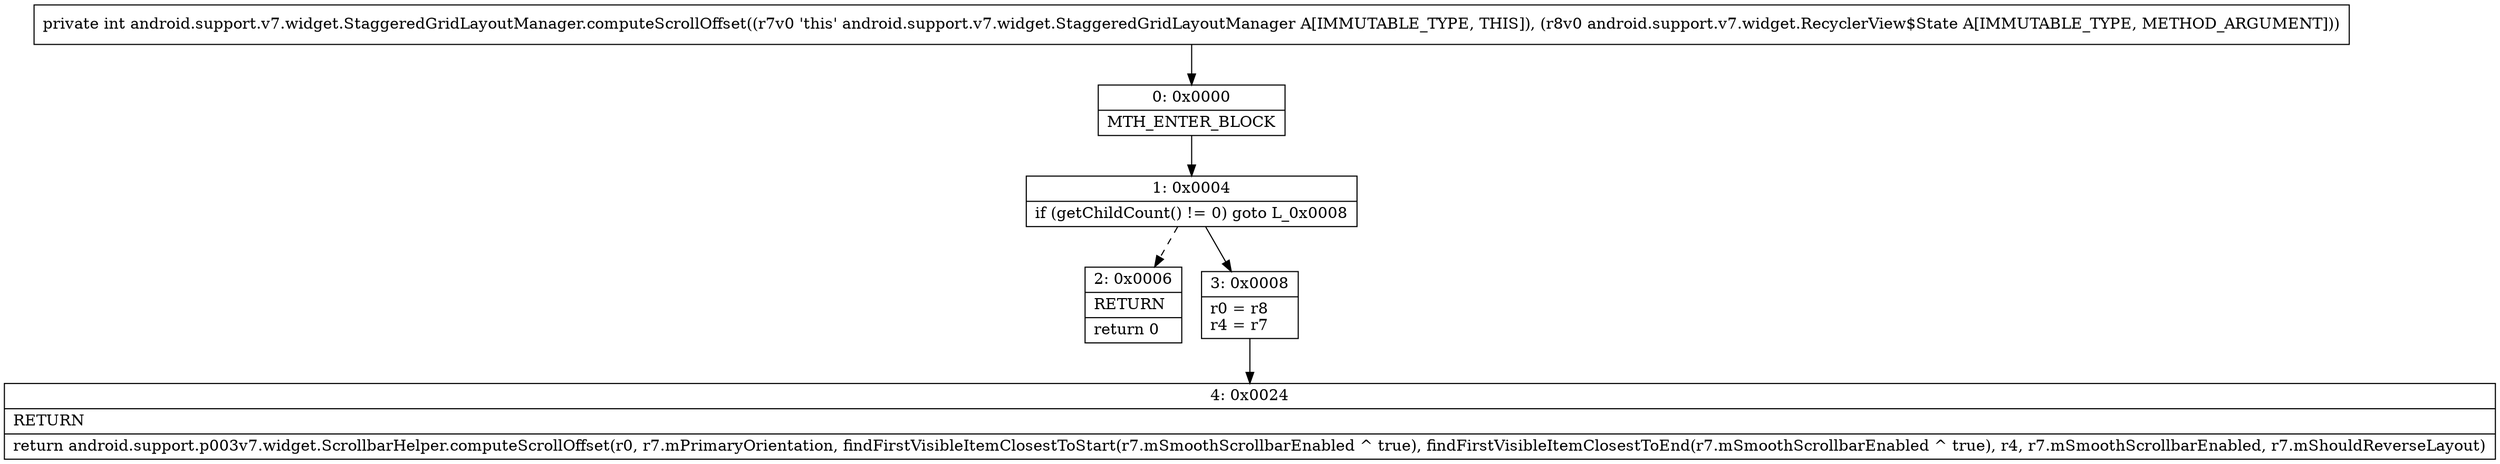 digraph "CFG forandroid.support.v7.widget.StaggeredGridLayoutManager.computeScrollOffset(Landroid\/support\/v7\/widget\/RecyclerView$State;)I" {
Node_0 [shape=record,label="{0\:\ 0x0000|MTH_ENTER_BLOCK\l}"];
Node_1 [shape=record,label="{1\:\ 0x0004|if (getChildCount() != 0) goto L_0x0008\l}"];
Node_2 [shape=record,label="{2\:\ 0x0006|RETURN\l|return 0\l}"];
Node_3 [shape=record,label="{3\:\ 0x0008|r0 = r8\lr4 = r7\l}"];
Node_4 [shape=record,label="{4\:\ 0x0024|RETURN\l|return android.support.p003v7.widget.ScrollbarHelper.computeScrollOffset(r0, r7.mPrimaryOrientation, findFirstVisibleItemClosestToStart(r7.mSmoothScrollbarEnabled ^ true), findFirstVisibleItemClosestToEnd(r7.mSmoothScrollbarEnabled ^ true), r4, r7.mSmoothScrollbarEnabled, r7.mShouldReverseLayout)\l}"];
MethodNode[shape=record,label="{private int android.support.v7.widget.StaggeredGridLayoutManager.computeScrollOffset((r7v0 'this' android.support.v7.widget.StaggeredGridLayoutManager A[IMMUTABLE_TYPE, THIS]), (r8v0 android.support.v7.widget.RecyclerView$State A[IMMUTABLE_TYPE, METHOD_ARGUMENT])) }"];
MethodNode -> Node_0;
Node_0 -> Node_1;
Node_1 -> Node_2[style=dashed];
Node_1 -> Node_3;
Node_3 -> Node_4;
}

